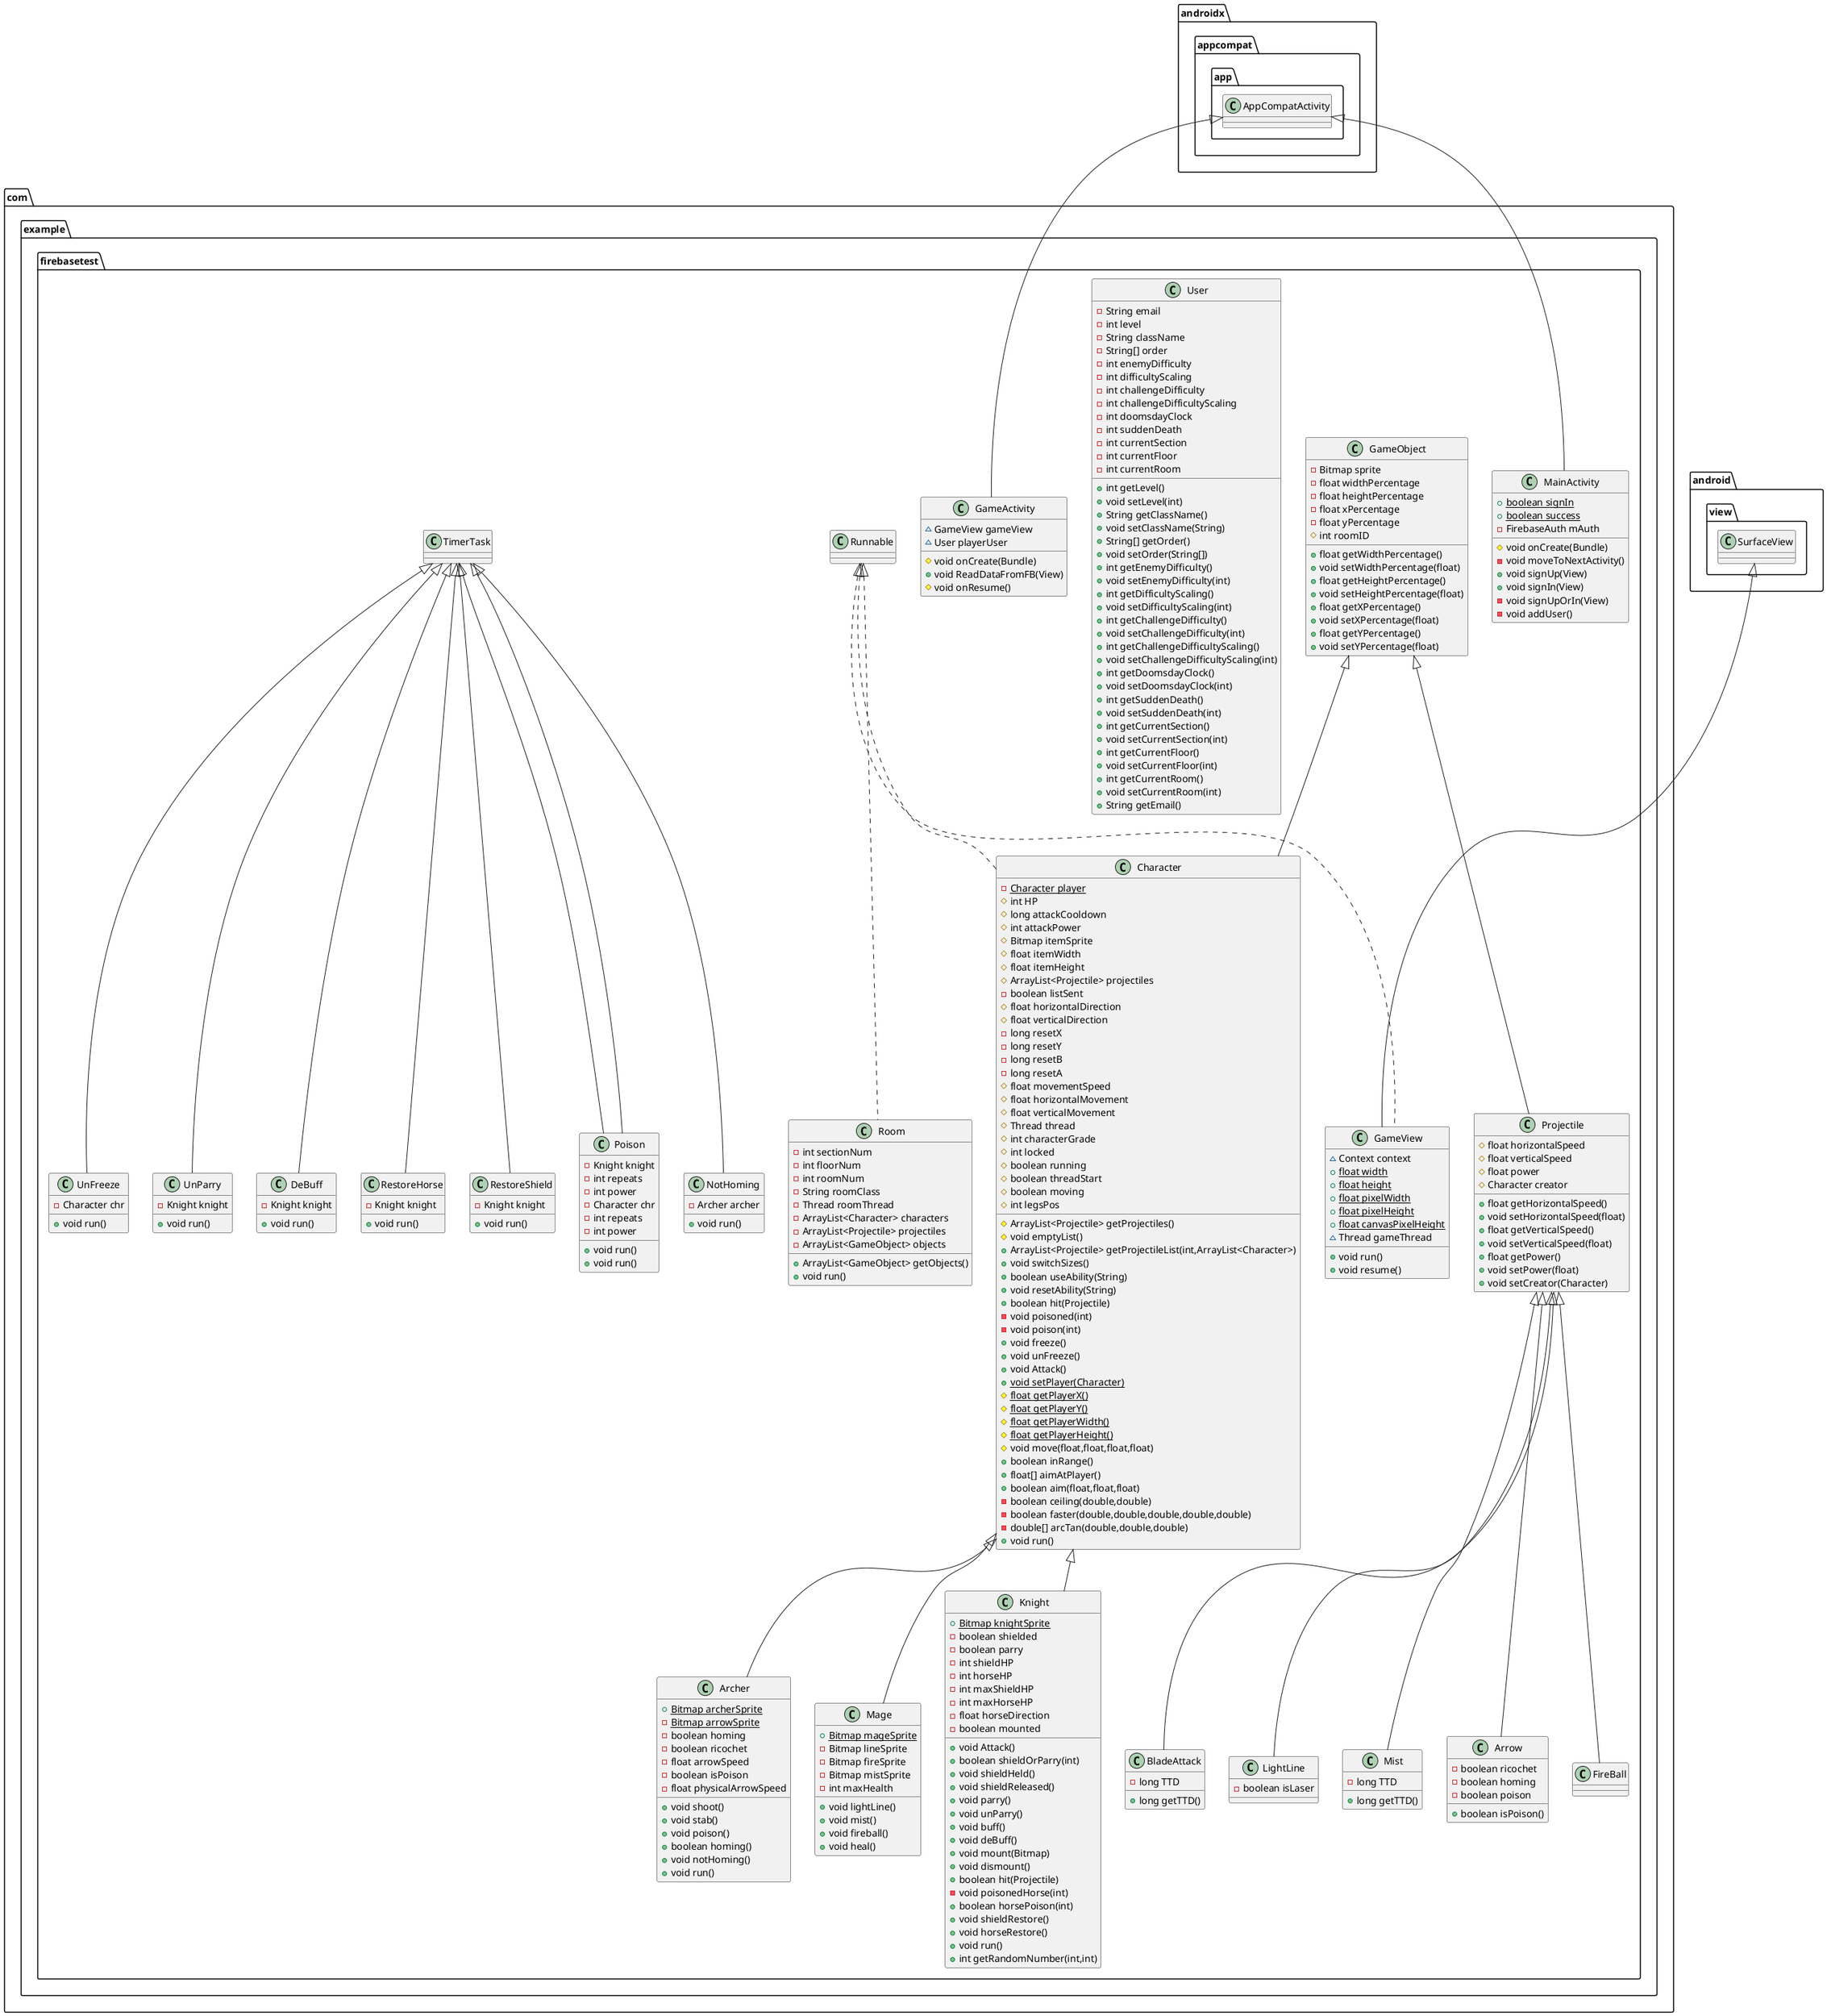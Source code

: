 @startuml
class com.example.firebasetest.GameView {
~ Context context
+ {static} float width
+ {static} float height
+ {static} float pixelWidth
+ {static} float pixelHeight
+ {static} float canvasPixelHeight
~ Thread gameThread
+ void run()
+ void resume()
}


class com.example.firebasetest.Knight {
+ {static} Bitmap knightSprite
- boolean shielded
- boolean parry
- int shieldHP
- int horseHP
- int maxShieldHP
- int maxHorseHP
- float horseDirection
- boolean mounted
+ void Attack()
+ boolean shieldOrParry(int)
+ void shieldHeld()
+ void shieldReleased()
+ void parry()
+ void unParry()
+ void buff()
+ void deBuff()
+ void mount(Bitmap)
+ void dismount()
+ boolean hit(Projectile)
- void poisonedHorse(int)
+ boolean horsePoison(int)
+ void shieldRestore()
+ void horseRestore()
+ void run()
+ int getRandomNumber(int,int)
}


class com.example.firebasetest.UnParry {
- Knight knight
+ void run()
}


class com.example.firebasetest.DeBuff {
- Knight knight
+ void run()
}


class com.example.firebasetest.RestoreHorse {
- Knight knight
+ void run()
}


class com.example.firebasetest.RestoreShield {
- Knight knight
+ void run()
}


class com.example.firebasetest.Poison {
- Knight knight
- int repeats
- int power
+ void run()
}


class com.example.firebasetest.Room {
- int sectionNum
- int floorNum
- int roomNum
- String roomClass
- Thread roomThread
- ArrayList<Character> characters
- ArrayList<Projectile> projectiles
- ArrayList<GameObject> objects
+ ArrayList<GameObject> getObjects()
+ void run()
}


class com.example.firebasetest.Archer {
+ {static} Bitmap archerSprite
- {static} Bitmap arrowSprite
- boolean homing
- boolean ricochet
- float arrowSpeed
- boolean isPoison
- float physicalArrowSpeed
+ void shoot()
+ void stab()
+ void poison()
+ boolean homing()
+ void notHoming()
+ void run()
}


class com.example.firebasetest.NotHoming {
- Archer archer
+ void run()
}


class com.example.firebasetest.MainActivity {
+ {static} boolean signIn
+ {static} boolean success
- FirebaseAuth mAuth
# void onCreate(Bundle)
- void moveToNextActivity()
+ void signUp(View)
+ void signIn(View)
- void signUpOrIn(View)
- void addUser()
}


class com.example.firebasetest.GameObject {
- Bitmap sprite
- float widthPercentage
- float heightPercentage
- float xPercentage
- float yPercentage
# int roomID
+ float getWidthPercentage()
+ void setWidthPercentage(float)
+ float getHeightPercentage()
+ void setHeightPercentage(float)
+ float getXPercentage()
+ void setXPercentage(float)
+ float getYPercentage()
+ void setYPercentage(float)
}


class com.example.firebasetest.BladeAttack {
- long TTD
+ long getTTD()
}


class com.example.firebasetest.LightLine {
- boolean isLaser
}

class com.example.firebasetest.Projectile {
# float horizontalSpeed
# float verticalSpeed
# float power
# Character creator
+ float getHorizontalSpeed()
+ void setHorizontalSpeed(float)
+ float getVerticalSpeed()
+ void setVerticalSpeed(float)
+ float getPower()
+ void setPower(float)
+ void setCreator(Character)
}


class com.example.firebasetest.Mist {
- long TTD
+ long getTTD()
}


class com.example.firebasetest.User {
- String email
- int level
- String className
- String[] order
- int enemyDifficulty
- int difficultyScaling
- int challengeDifficulty
- int challengeDifficultyScaling
- int doomsdayClock
- int suddenDeath
- int currentSection
- int currentFloor
- int currentRoom
+ int getLevel()
+ void setLevel(int)
+ String getClassName()
+ void setClassName(String)
+ String[] getOrder()
+ void setOrder(String[])
+ int getEnemyDifficulty()
+ void setEnemyDifficulty(int)
+ int getDifficultyScaling()
+ void setDifficultyScaling(int)
+ int getChallengeDifficulty()
+ void setChallengeDifficulty(int)
+ int getChallengeDifficultyScaling()
+ void setChallengeDifficultyScaling(int)
+ int getDoomsdayClock()
+ void setDoomsdayClock(int)
+ int getSuddenDeath()
+ void setSuddenDeath(int)
+ int getCurrentSection()
+ void setCurrentSection(int)
+ int getCurrentFloor()
+ void setCurrentFloor(int)
+ int getCurrentRoom()
+ void setCurrentRoom(int)
+ String getEmail()
}


class com.example.firebasetest.Arrow {
- boolean ricochet
- boolean homing
- boolean poison
+ boolean isPoison()
}


class com.example.firebasetest.Character {
- {static} Character player
# int HP
# long attackCooldown
# int attackPower
# Bitmap itemSprite
# float itemWidth
# float itemHeight
# ArrayList<Projectile> projectiles
- boolean listSent
# float horizontalDirection
# float verticalDirection
- long resetX
- long resetY
- long resetB
- long resetA
# float movementSpeed
# float horizontalMovement
# float verticalMovement
# Thread thread
# int characterGrade
# int locked
# boolean running
# boolean threadStart
# boolean moving
# int legsPos
# ArrayList<Projectile> getProjectiles()
# void emptyList()
+ ArrayList<Projectile> getProjectileList(int,ArrayList<Character>)
+ void switchSizes()
+ boolean useAbility(String)
+ void resetAbility(String)
+ boolean hit(Projectile)
- void poisoned(int)
- void poison(int)
+ void freeze()
+ void unFreeze()
+ void Attack()
+ {static} void setPlayer(Character)
# {static} float getPlayerX()
# {static} float getPlayerY()
# {static} float getPlayerWidth()
# {static} float getPlayerHeight()
# void move(float,float,float,float)
+ boolean inRange()
+ float[] aimAtPlayer()
+ boolean aim(float,float,float)
- boolean ceiling(double,double)
- boolean faster(double,double,double,double,double)
- double[] arcTan(double,double,double)
+ void run()
}


class com.example.firebasetest.Poison {
- Character chr
- int repeats
- int power
+ void run()
}


class com.example.firebasetest.UnFreeze {
- Character chr
+ void run()
}


class com.example.firebasetest.FireBall {
}
class com.example.firebasetest.Mage {
+ {static} Bitmap mageSprite
- Bitmap lineSprite
- Bitmap fireSprite
- Bitmap mistSprite
- int maxHealth
+ void lightLine()
+ void mist()
+ void fireball()
+ void heal()
}


class com.example.firebasetest.GameActivity {
~ GameView gameView
~ User playerUser
# void onCreate(Bundle)
+ void ReadDataFromFB(View)
# void onResume()
}




com.example.firebasetest.Runnable <|.. com.example.firebasetest.GameView
android.view.SurfaceView <|-- com.example.firebasetest.GameView
com.example.firebasetest.Character <|-- com.example.firebasetest.Knight
com.example.firebasetest.TimerTask <|-- com.example.firebasetest.UnParry
com.example.firebasetest.TimerTask <|-- com.example.firebasetest.DeBuff
com.example.firebasetest.TimerTask <|-- com.example.firebasetest.RestoreHorse
com.example.firebasetest.TimerTask <|-- com.example.firebasetest.RestoreShield
com.example.firebasetest.TimerTask <|-- com.example.firebasetest.Poison
com.example.firebasetest.Runnable <|.. com.example.firebasetest.Room
com.example.firebasetest.Character <|-- com.example.firebasetest.Archer
com.example.firebasetest.TimerTask <|-- com.example.firebasetest.NotHoming
androidx.appcompat.app.AppCompatActivity <|-- com.example.firebasetest.MainActivity
com.example.firebasetest.Projectile <|-- com.example.firebasetest.BladeAttack
com.example.firebasetest.Projectile <|-- com.example.firebasetest.LightLine
com.example.firebasetest.GameObject <|-- com.example.firebasetest.Projectile
com.example.firebasetest.Projectile <|-- com.example.firebasetest.Mist
com.example.firebasetest.Projectile <|-- com.example.firebasetest.Arrow
com.example.firebasetest.Runnable <|.. com.example.firebasetest.Character
com.example.firebasetest.GameObject <|-- com.example.firebasetest.Character
com.example.firebasetest.TimerTask <|-- com.example.firebasetest.Poison
com.example.firebasetest.TimerTask <|-- com.example.firebasetest.UnFreeze
com.example.firebasetest.Projectile <|-- com.example.firebasetest.FireBall
com.example.firebasetest.Character <|-- com.example.firebasetest.Mage
androidx.appcompat.app.AppCompatActivity <|-- com.example.firebasetest.GameActivity
@enduml